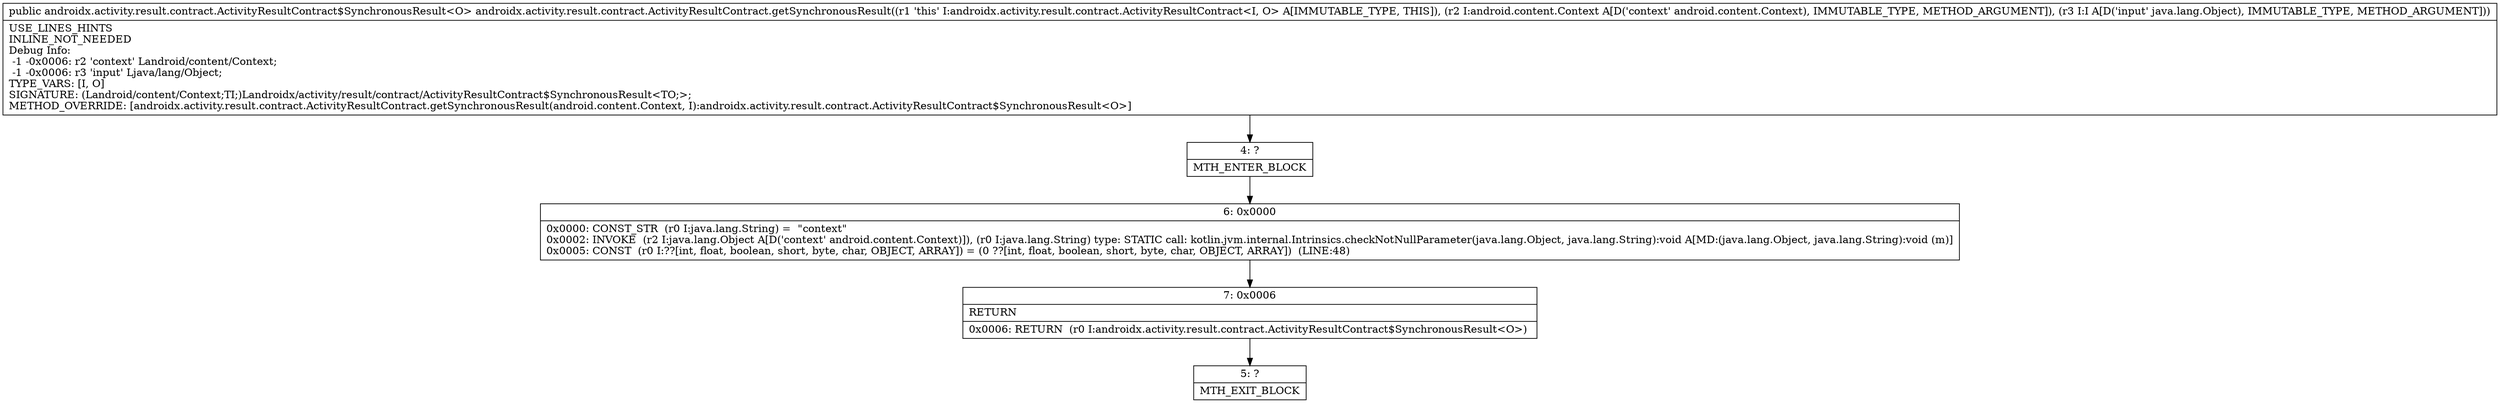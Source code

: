 digraph "CFG forandroidx.activity.result.contract.ActivityResultContract.getSynchronousResult(Landroid\/content\/Context;Ljava\/lang\/Object;)Landroidx\/activity\/result\/contract\/ActivityResultContract$SynchronousResult;" {
Node_4 [shape=record,label="{4\:\ ?|MTH_ENTER_BLOCK\l}"];
Node_6 [shape=record,label="{6\:\ 0x0000|0x0000: CONST_STR  (r0 I:java.lang.String) =  \"context\" \l0x0002: INVOKE  (r2 I:java.lang.Object A[D('context' android.content.Context)]), (r0 I:java.lang.String) type: STATIC call: kotlin.jvm.internal.Intrinsics.checkNotNullParameter(java.lang.Object, java.lang.String):void A[MD:(java.lang.Object, java.lang.String):void (m)]\l0x0005: CONST  (r0 I:??[int, float, boolean, short, byte, char, OBJECT, ARRAY]) = (0 ??[int, float, boolean, short, byte, char, OBJECT, ARRAY])  (LINE:48)\l}"];
Node_7 [shape=record,label="{7\:\ 0x0006|RETURN\l|0x0006: RETURN  (r0 I:androidx.activity.result.contract.ActivityResultContract$SynchronousResult\<O\>) \l}"];
Node_5 [shape=record,label="{5\:\ ?|MTH_EXIT_BLOCK\l}"];
MethodNode[shape=record,label="{public androidx.activity.result.contract.ActivityResultContract$SynchronousResult\<O\> androidx.activity.result.contract.ActivityResultContract.getSynchronousResult((r1 'this' I:androidx.activity.result.contract.ActivityResultContract\<I, O\> A[IMMUTABLE_TYPE, THIS]), (r2 I:android.content.Context A[D('context' android.content.Context), IMMUTABLE_TYPE, METHOD_ARGUMENT]), (r3 I:I A[D('input' java.lang.Object), IMMUTABLE_TYPE, METHOD_ARGUMENT]))  | USE_LINES_HINTS\lINLINE_NOT_NEEDED\lDebug Info:\l  \-1 \-0x0006: r2 'context' Landroid\/content\/Context;\l  \-1 \-0x0006: r3 'input' Ljava\/lang\/Object;\lTYPE_VARS: [I, O]\lSIGNATURE: (Landroid\/content\/Context;TI;)Landroidx\/activity\/result\/contract\/ActivityResultContract$SynchronousResult\<TO;\>;\lMETHOD_OVERRIDE: [androidx.activity.result.contract.ActivityResultContract.getSynchronousResult(android.content.Context, I):androidx.activity.result.contract.ActivityResultContract$SynchronousResult\<O\>]\l}"];
MethodNode -> Node_4;Node_4 -> Node_6;
Node_6 -> Node_7;
Node_7 -> Node_5;
}

